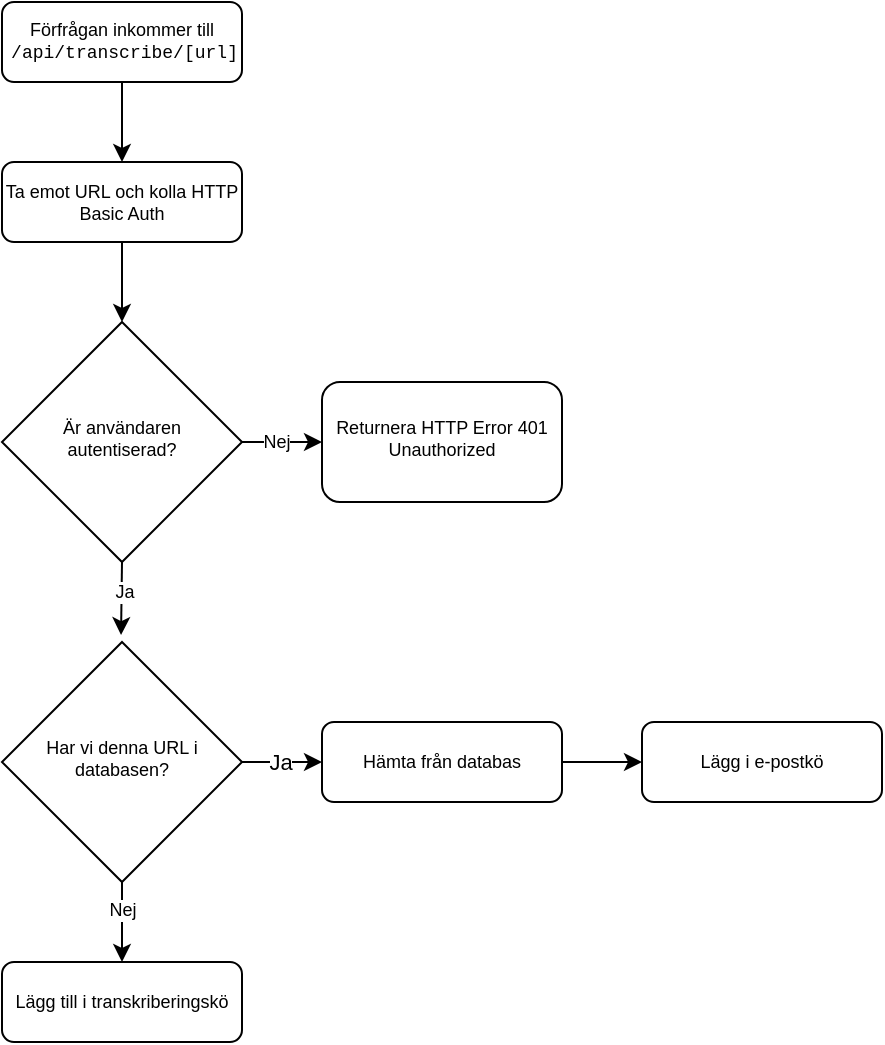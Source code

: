 <mxfile version="24.0.4" type="github">
  <diagram id="C5RBs43oDa-KdzZeNtuy" name="Page-1">
    <mxGraphModel dx="1251" dy="694" grid="1" gridSize="10" guides="1" tooltips="1" connect="1" arrows="1" fold="1" page="1" pageScale="1" pageWidth="827" pageHeight="1169" math="0" shadow="0">
      <root>
        <mxCell id="WIyWlLk6GJQsqaUBKTNV-0" />
        <mxCell id="WIyWlLk6GJQsqaUBKTNV-1" parent="WIyWlLk6GJQsqaUBKTNV-0" />
        <mxCell id="mRBIeCkLiCp6nruz2vL6-10" style="edgeStyle=orthogonalEdgeStyle;rounded=0;orthogonalLoop=1;jettySize=auto;html=1;exitX=0.5;exitY=1;exitDx=0;exitDy=0;entryX=0.5;entryY=0;entryDx=0;entryDy=0;" parent="WIyWlLk6GJQsqaUBKTNV-1" source="WIyWlLk6GJQsqaUBKTNV-3" target="mRBIeCkLiCp6nruz2vL6-8" edge="1">
          <mxGeometry relative="1" as="geometry" />
        </mxCell>
        <mxCell id="WIyWlLk6GJQsqaUBKTNV-3" value="Ta emot URL och kolla HTTP Basic Auth" style="rounded=1;whiteSpace=wrap;html=1;fontSize=9;glass=0;strokeWidth=1;shadow=0;" parent="WIyWlLk6GJQsqaUBKTNV-1" vertex="1">
          <mxGeometry x="40" y="120" width="120" height="40" as="geometry" />
        </mxCell>
        <mxCell id="mRBIeCkLiCp6nruz2vL6-2" style="edgeStyle=orthogonalEdgeStyle;rounded=0;orthogonalLoop=1;jettySize=auto;html=1;exitX=0.5;exitY=1;exitDx=0;exitDy=0;entryX=0.5;entryY=0;entryDx=0;entryDy=0;" parent="WIyWlLk6GJQsqaUBKTNV-1" source="WIyWlLk6GJQsqaUBKTNV-6" target="WIyWlLk6GJQsqaUBKTNV-12" edge="1">
          <mxGeometry relative="1" as="geometry" />
        </mxCell>
        <mxCell id="mRBIeCkLiCp6nruz2vL6-3" value="Nej" style="edgeLabel;html=1;align=center;verticalAlign=middle;resizable=0;points=[];fontSize=9;" parent="mRBIeCkLiCp6nruz2vL6-2" vertex="1" connectable="0">
          <mxGeometry x="0.375" relative="1" as="geometry">
            <mxPoint y="-14" as="offset" />
          </mxGeometry>
        </mxCell>
        <mxCell id="mRBIeCkLiCp6nruz2vL6-4" style="edgeStyle=orthogonalEdgeStyle;rounded=0;orthogonalLoop=1;jettySize=auto;html=1;exitX=1;exitY=0.5;exitDx=0;exitDy=0;entryX=0;entryY=0.5;entryDx=0;entryDy=0;fontSize=9;" parent="WIyWlLk6GJQsqaUBKTNV-1" source="WIyWlLk6GJQsqaUBKTNV-6" target="WIyWlLk6GJQsqaUBKTNV-7" edge="1">
          <mxGeometry relative="1" as="geometry" />
        </mxCell>
        <mxCell id="mRBIeCkLiCp6nruz2vL6-5" value="Ja" style="edgeLabel;html=1;align=center;verticalAlign=middle;resizable=0;points=[];" parent="mRBIeCkLiCp6nruz2vL6-4" vertex="1" connectable="0">
          <mxGeometry x="-0.04" y="-2" relative="1" as="geometry">
            <mxPoint y="-2" as="offset" />
          </mxGeometry>
        </mxCell>
        <mxCell id="WIyWlLk6GJQsqaUBKTNV-6" value="Har vi denna URL i databasen?" style="rhombus;whiteSpace=wrap;html=1;shadow=0;fontFamily=Helvetica;fontSize=9;align=center;strokeWidth=1;spacing=6;spacingTop=-4;" parent="WIyWlLk6GJQsqaUBKTNV-1" vertex="1">
          <mxGeometry x="40" y="360" width="120" height="120" as="geometry" />
        </mxCell>
        <mxCell id="mRBIeCkLiCp6nruz2vL6-1" value="" style="edgeStyle=orthogonalEdgeStyle;rounded=0;orthogonalLoop=1;jettySize=auto;html=1;" parent="WIyWlLk6GJQsqaUBKTNV-1" source="WIyWlLk6GJQsqaUBKTNV-7" target="mRBIeCkLiCp6nruz2vL6-0" edge="1">
          <mxGeometry relative="1" as="geometry" />
        </mxCell>
        <mxCell id="WIyWlLk6GJQsqaUBKTNV-7" value="Hämta från databas" style="rounded=1;whiteSpace=wrap;html=1;fontSize=9;glass=0;strokeWidth=1;shadow=0;" parent="WIyWlLk6GJQsqaUBKTNV-1" vertex="1">
          <mxGeometry x="200" y="400" width="120" height="40" as="geometry" />
        </mxCell>
        <mxCell id="WIyWlLk6GJQsqaUBKTNV-12" value="Lägg till i transkriberingskö" style="rounded=1;whiteSpace=wrap;html=1;fontSize=9;glass=0;strokeWidth=1;shadow=0;" parent="WIyWlLk6GJQsqaUBKTNV-1" vertex="1">
          <mxGeometry x="40" y="520" width="120" height="40" as="geometry" />
        </mxCell>
        <mxCell id="mRBIeCkLiCp6nruz2vL6-0" value="Lägg i e-postkö" style="rounded=1;whiteSpace=wrap;html=1;fontSize=9;glass=0;strokeWidth=1;shadow=0;" parent="WIyWlLk6GJQsqaUBKTNV-1" vertex="1">
          <mxGeometry x="360" y="400" width="120" height="40" as="geometry" />
        </mxCell>
        <mxCell id="mRBIeCkLiCp6nruz2vL6-16" value="" style="edgeStyle=orthogonalEdgeStyle;rounded=0;orthogonalLoop=1;jettySize=auto;html=1;" parent="WIyWlLk6GJQsqaUBKTNV-1" source="mRBIeCkLiCp6nruz2vL6-8" target="mRBIeCkLiCp6nruz2vL6-15" edge="1">
          <mxGeometry relative="1" as="geometry" />
        </mxCell>
        <mxCell id="mRBIeCkLiCp6nruz2vL6-17" value="Nej" style="edgeLabel;html=1;align=center;verticalAlign=middle;resizable=0;points=[];fontSize=9;" parent="mRBIeCkLiCp6nruz2vL6-16" vertex="1" connectable="0">
          <mxGeometry x="-0.175" y="-1" relative="1" as="geometry">
            <mxPoint y="-1" as="offset" />
          </mxGeometry>
        </mxCell>
        <mxCell id="mRBIeCkLiCp6nruz2vL6-8" value="Är användaren autentiserad?" style="rhombus;whiteSpace=wrap;html=1;shadow=0;fontFamily=Helvetica;fontSize=9;align=center;strokeWidth=1;spacing=6;spacingTop=-4;" parent="WIyWlLk6GJQsqaUBKTNV-1" vertex="1">
          <mxGeometry x="40" y="200" width="120" height="120" as="geometry" />
        </mxCell>
        <mxCell id="mRBIeCkLiCp6nruz2vL6-11" style="edgeStyle=orthogonalEdgeStyle;rounded=0;orthogonalLoop=1;jettySize=auto;html=1;exitX=0.5;exitY=1;exitDx=0;exitDy=0;entryX=0.496;entryY=-0.029;entryDx=0;entryDy=0;entryPerimeter=0;" parent="WIyWlLk6GJQsqaUBKTNV-1" source="mRBIeCkLiCp6nruz2vL6-8" target="WIyWlLk6GJQsqaUBKTNV-6" edge="1">
          <mxGeometry relative="1" as="geometry" />
        </mxCell>
        <mxCell id="mRBIeCkLiCp6nruz2vL6-12" value="Ja" style="edgeLabel;html=1;align=center;verticalAlign=middle;resizable=0;points=[];fontSize=9;" parent="mRBIeCkLiCp6nruz2vL6-11" vertex="1" connectable="0">
          <mxGeometry x="0.07" y="-1" relative="1" as="geometry">
            <mxPoint x="2" y="-5" as="offset" />
          </mxGeometry>
        </mxCell>
        <mxCell id="mRBIeCkLiCp6nruz2vL6-15" value="Returnera HTTP Error 401 Unauthorized" style="whiteSpace=wrap;html=1;shadow=0;strokeWidth=1;spacing=6;spacingTop=-4;rounded=1;fontSize=9;" parent="WIyWlLk6GJQsqaUBKTNV-1" vertex="1">
          <mxGeometry x="200" y="230" width="120" height="60" as="geometry" />
        </mxCell>
        <mxCell id="tZWdQPfGYrqo7Qsf436Q-1" style="edgeStyle=orthogonalEdgeStyle;rounded=0;orthogonalLoop=1;jettySize=auto;html=1;exitX=0.5;exitY=1;exitDx=0;exitDy=0;entryX=0.5;entryY=0;entryDx=0;entryDy=0;" edge="1" parent="WIyWlLk6GJQsqaUBKTNV-1" source="tZWdQPfGYrqo7Qsf436Q-0" target="WIyWlLk6GJQsqaUBKTNV-3">
          <mxGeometry relative="1" as="geometry" />
        </mxCell>
        <mxCell id="tZWdQPfGYrqo7Qsf436Q-0" value="&lt;div style=&quot;font-size: 9px;&quot;&gt;Förfrågan inkommer till&lt;/div&gt;&lt;div style=&quot;font-size: 9px;&quot;&gt;&amp;nbsp;&lt;font style=&quot;font-size: 9px;&quot; face=&quot;Courier New&quot;&gt;/api/transcribe/[url]&lt;/font&gt;&lt;/div&gt;" style="rounded=1;whiteSpace=wrap;html=1;fontSize=9;glass=0;strokeWidth=1;shadow=0;" vertex="1" parent="WIyWlLk6GJQsqaUBKTNV-1">
          <mxGeometry x="40" y="40" width="120" height="40" as="geometry" />
        </mxCell>
      </root>
    </mxGraphModel>
  </diagram>
</mxfile>
